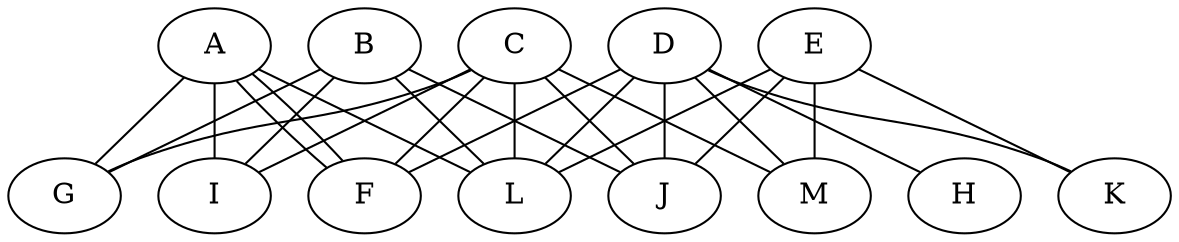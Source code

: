 graph G {

	subgraph X {
		A; B; C; D; E;
	};

	subgraph Y {
		F; G; H; I; J; K; L; M;
	};
	subgraph M {
		A -- F;	
	};

	A -- F;
	A -- G;
	A -- I;
	A -- L;
	B -- G;
	B -- I;
	B -- J;
	B -- L;
	C -- F;
	C -- G;
	C -- I;
	C -- J;
	C -- L;
	C -- M;
	D -- F;
	D -- H;
	D -- J;
	D -- K;
	D -- L;
	D -- M;
	E -- J;
	E -- K;
	E -- L;
	E -- M;
}
